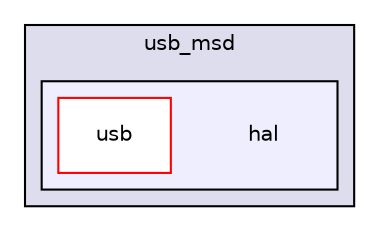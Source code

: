 digraph "C:/Work.git/ble/BLE-CC254x-1.4.0/Projects/ble/util/UBL/soc_8051/usb_msd/hal" {
  compound=true
  node [ fontsize="10", fontname="Helvetica"];
  edge [ labelfontsize="10", labelfontname="Helvetica"];
  subgraph clusterdir_f79181cf949938b59103c52e816e7078 {
    graph [ bgcolor="#ddddee", pencolor="black", label="usb_msd" fontname="Helvetica", fontsize="10", URL="dir_f79181cf949938b59103c52e816e7078.html"]
  subgraph clusterdir_e7388a1aa8efd29d1a99869bcc7ef7ea {
    graph [ bgcolor="#eeeeff", pencolor="black", label="" URL="dir_e7388a1aa8efd29d1a99869bcc7ef7ea.html"];
    dir_e7388a1aa8efd29d1a99869bcc7ef7ea [shape=plaintext label="hal"];
    dir_48d466abfda6abd0603d27beb5d57614 [shape=box label="usb" color="red" fillcolor="white" style="filled" URL="dir_48d466abfda6abd0603d27beb5d57614.html"];
  }
  }
}
